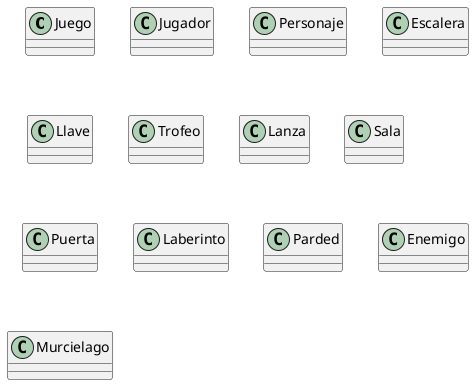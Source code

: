 @startuml Adventure

class Juego 
class Jugador
class Personaje 

class Escalera
class Llave
class Trofeo
class Lanza 

class Sala
class Puerta 
class Laberinto
class Parded

class Enemigo
class Murcielago

@enduml